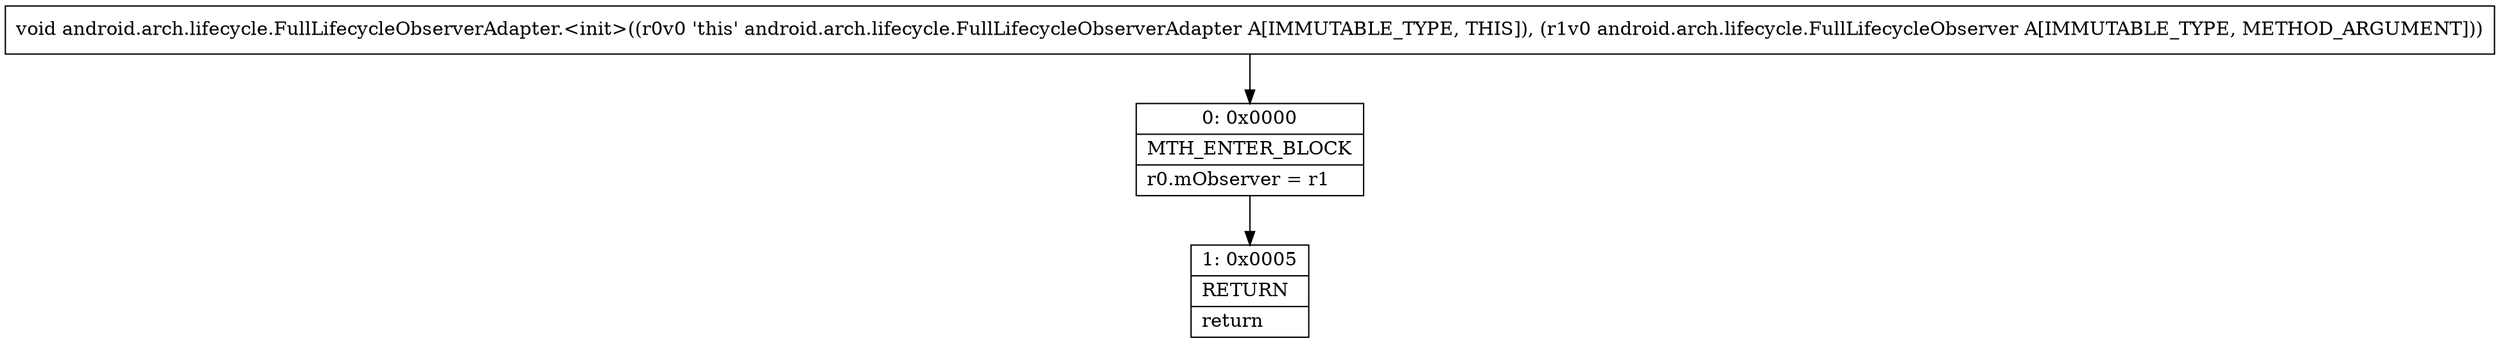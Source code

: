 digraph "CFG forandroid.arch.lifecycle.FullLifecycleObserverAdapter.\<init\>(Landroid\/arch\/lifecycle\/FullLifecycleObserver;)V" {
Node_0 [shape=record,label="{0\:\ 0x0000|MTH_ENTER_BLOCK\l|r0.mObserver = r1\l}"];
Node_1 [shape=record,label="{1\:\ 0x0005|RETURN\l|return\l}"];
MethodNode[shape=record,label="{void android.arch.lifecycle.FullLifecycleObserverAdapter.\<init\>((r0v0 'this' android.arch.lifecycle.FullLifecycleObserverAdapter A[IMMUTABLE_TYPE, THIS]), (r1v0 android.arch.lifecycle.FullLifecycleObserver A[IMMUTABLE_TYPE, METHOD_ARGUMENT])) }"];
MethodNode -> Node_0;
Node_0 -> Node_1;
}

